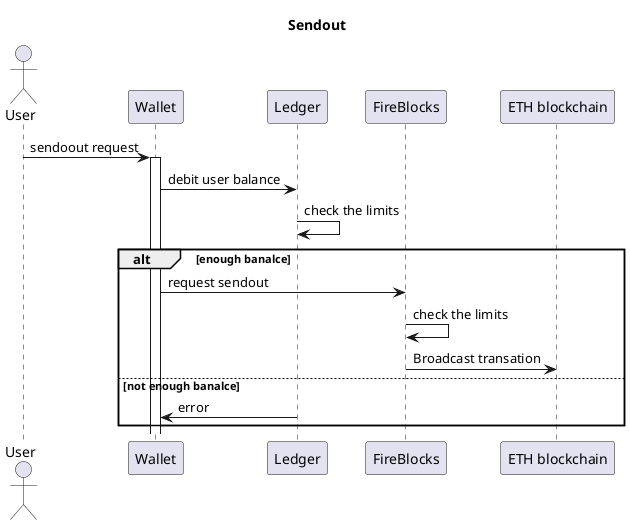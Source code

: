 @startuml

title "Sendout"

actor "User" as u

participant "Wallet" as wallet
participant "Ledger" as ledger
participant "FireBlocks" as fb
participant "ETH blockchain" as eb

u -> wallet ++: sendoout request
wallet -> ledger : debit user balance
ledger -> ledger : check the limits
alt enough banalce
wallet -> fb : request sendout
fb -> fb : check the limits
fb -> eb: Broadcast transation
else not enough banalce
ledger -> wallet : error
end group

@enduml